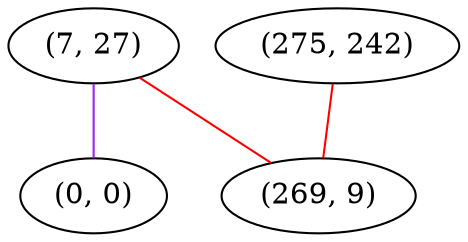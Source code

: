 graph "" {
"(7, 27)";
"(275, 242)";
"(0, 0)";
"(269, 9)";
"(7, 27)" -- "(269, 9)"  [color=red, key=0, weight=1];
"(7, 27)" -- "(0, 0)"  [color=purple, key=0, weight=4];
"(275, 242)" -- "(269, 9)"  [color=red, key=0, weight=1];
}

